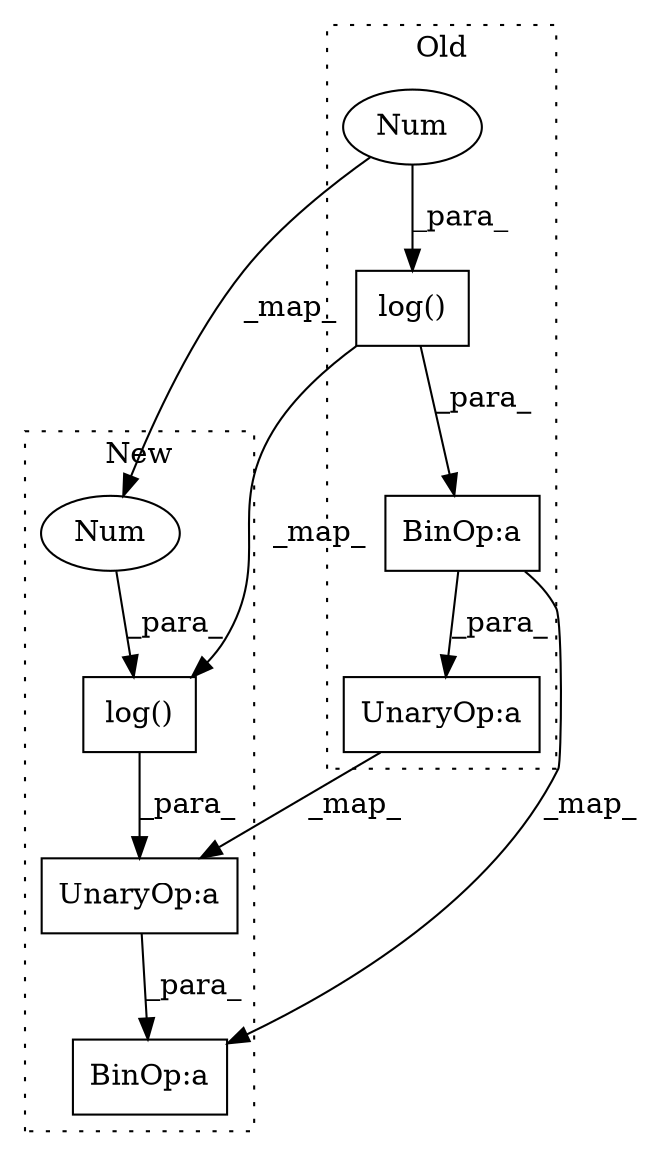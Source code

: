 digraph G {
subgraph cluster0 {
1 [label="log()" a="75" s="3863,3879" l="9,1" shape="box"];
3 [label="Num" a="76" s="3872" l="7" shape="ellipse"];
6 [label="UnaryOp:a" a="61" s="3861" l="1" shape="box"];
8 [label="BinOp:a" a="82" s="3880" l="3" shape="box"];
label = "Old";
style="dotted";
}
subgraph cluster1 {
2 [label="log()" a="75" s="3994,4010" l="9,1" shape="box"];
4 [label="Num" a="76" s="4003" l="7" shape="ellipse"];
5 [label="UnaryOp:a" a="61" s="3993" l="1" shape="box"];
7 [label="BinOp:a" a="82" s="3994" l="20" shape="box"];
label = "New";
style="dotted";
}
1 -> 2 [label="_map_"];
1 -> 8 [label="_para_"];
2 -> 5 [label="_para_"];
3 -> 1 [label="_para_"];
3 -> 4 [label="_map_"];
4 -> 2 [label="_para_"];
5 -> 7 [label="_para_"];
6 -> 5 [label="_map_"];
8 -> 6 [label="_para_"];
8 -> 7 [label="_map_"];
}